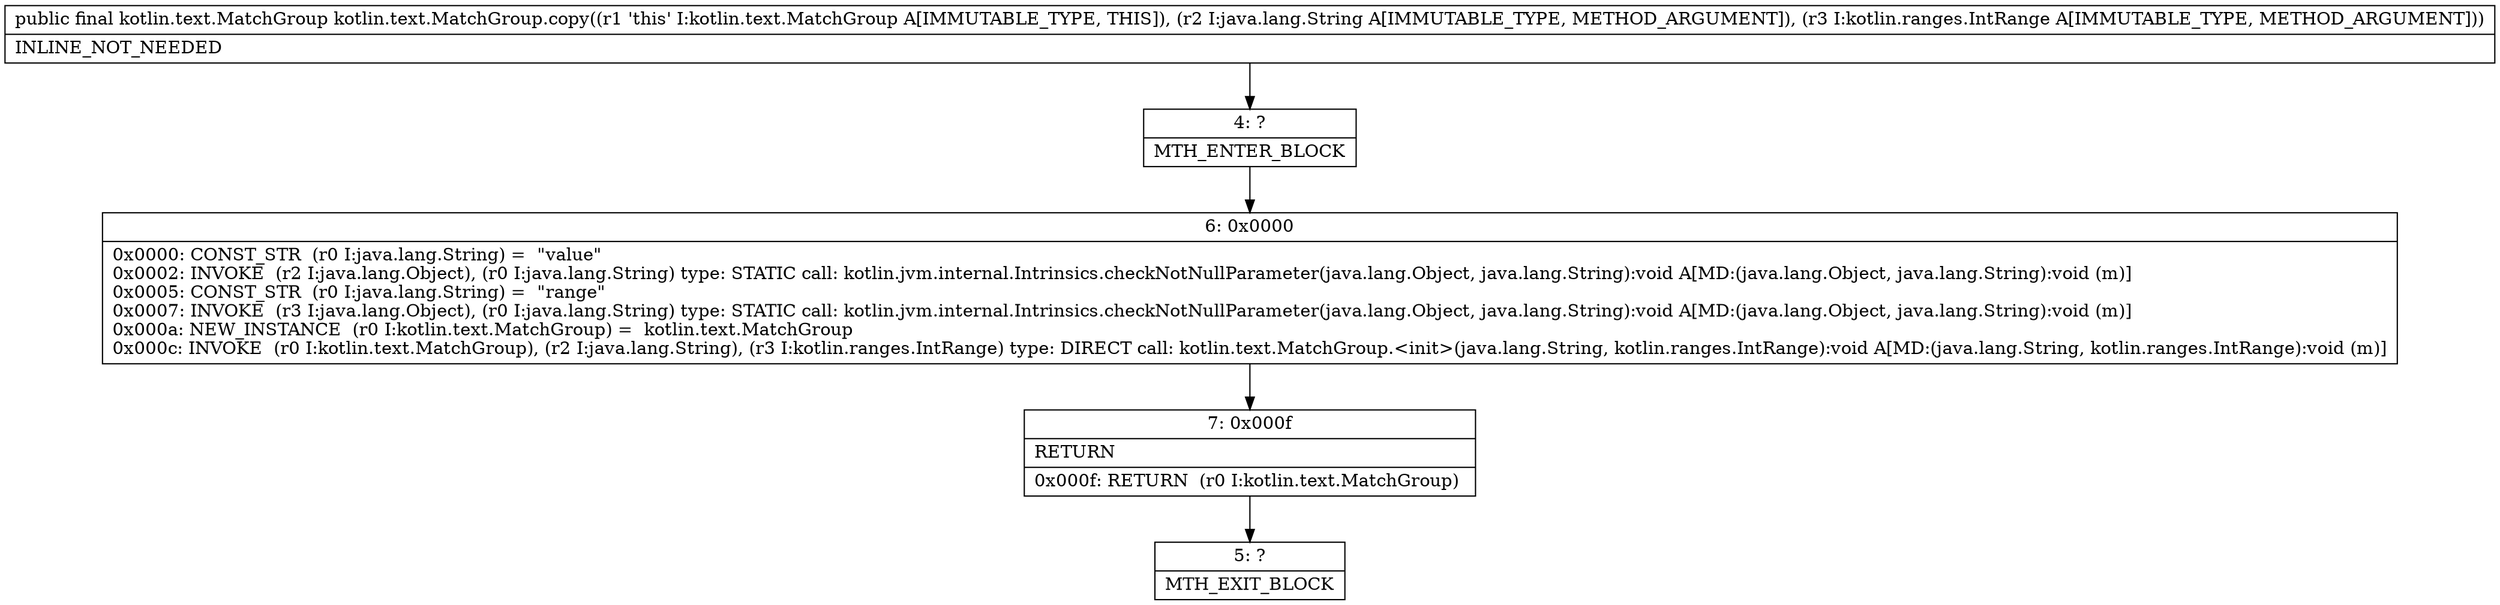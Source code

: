 digraph "CFG forkotlin.text.MatchGroup.copy(Ljava\/lang\/String;Lkotlin\/ranges\/IntRange;)Lkotlin\/text\/MatchGroup;" {
Node_4 [shape=record,label="{4\:\ ?|MTH_ENTER_BLOCK\l}"];
Node_6 [shape=record,label="{6\:\ 0x0000|0x0000: CONST_STR  (r0 I:java.lang.String) =  \"value\" \l0x0002: INVOKE  (r2 I:java.lang.Object), (r0 I:java.lang.String) type: STATIC call: kotlin.jvm.internal.Intrinsics.checkNotNullParameter(java.lang.Object, java.lang.String):void A[MD:(java.lang.Object, java.lang.String):void (m)]\l0x0005: CONST_STR  (r0 I:java.lang.String) =  \"range\" \l0x0007: INVOKE  (r3 I:java.lang.Object), (r0 I:java.lang.String) type: STATIC call: kotlin.jvm.internal.Intrinsics.checkNotNullParameter(java.lang.Object, java.lang.String):void A[MD:(java.lang.Object, java.lang.String):void (m)]\l0x000a: NEW_INSTANCE  (r0 I:kotlin.text.MatchGroup) =  kotlin.text.MatchGroup \l0x000c: INVOKE  (r0 I:kotlin.text.MatchGroup), (r2 I:java.lang.String), (r3 I:kotlin.ranges.IntRange) type: DIRECT call: kotlin.text.MatchGroup.\<init\>(java.lang.String, kotlin.ranges.IntRange):void A[MD:(java.lang.String, kotlin.ranges.IntRange):void (m)]\l}"];
Node_7 [shape=record,label="{7\:\ 0x000f|RETURN\l|0x000f: RETURN  (r0 I:kotlin.text.MatchGroup) \l}"];
Node_5 [shape=record,label="{5\:\ ?|MTH_EXIT_BLOCK\l}"];
MethodNode[shape=record,label="{public final kotlin.text.MatchGroup kotlin.text.MatchGroup.copy((r1 'this' I:kotlin.text.MatchGroup A[IMMUTABLE_TYPE, THIS]), (r2 I:java.lang.String A[IMMUTABLE_TYPE, METHOD_ARGUMENT]), (r3 I:kotlin.ranges.IntRange A[IMMUTABLE_TYPE, METHOD_ARGUMENT]))  | INLINE_NOT_NEEDED\l}"];
MethodNode -> Node_4;Node_4 -> Node_6;
Node_6 -> Node_7;
Node_7 -> Node_5;
}

